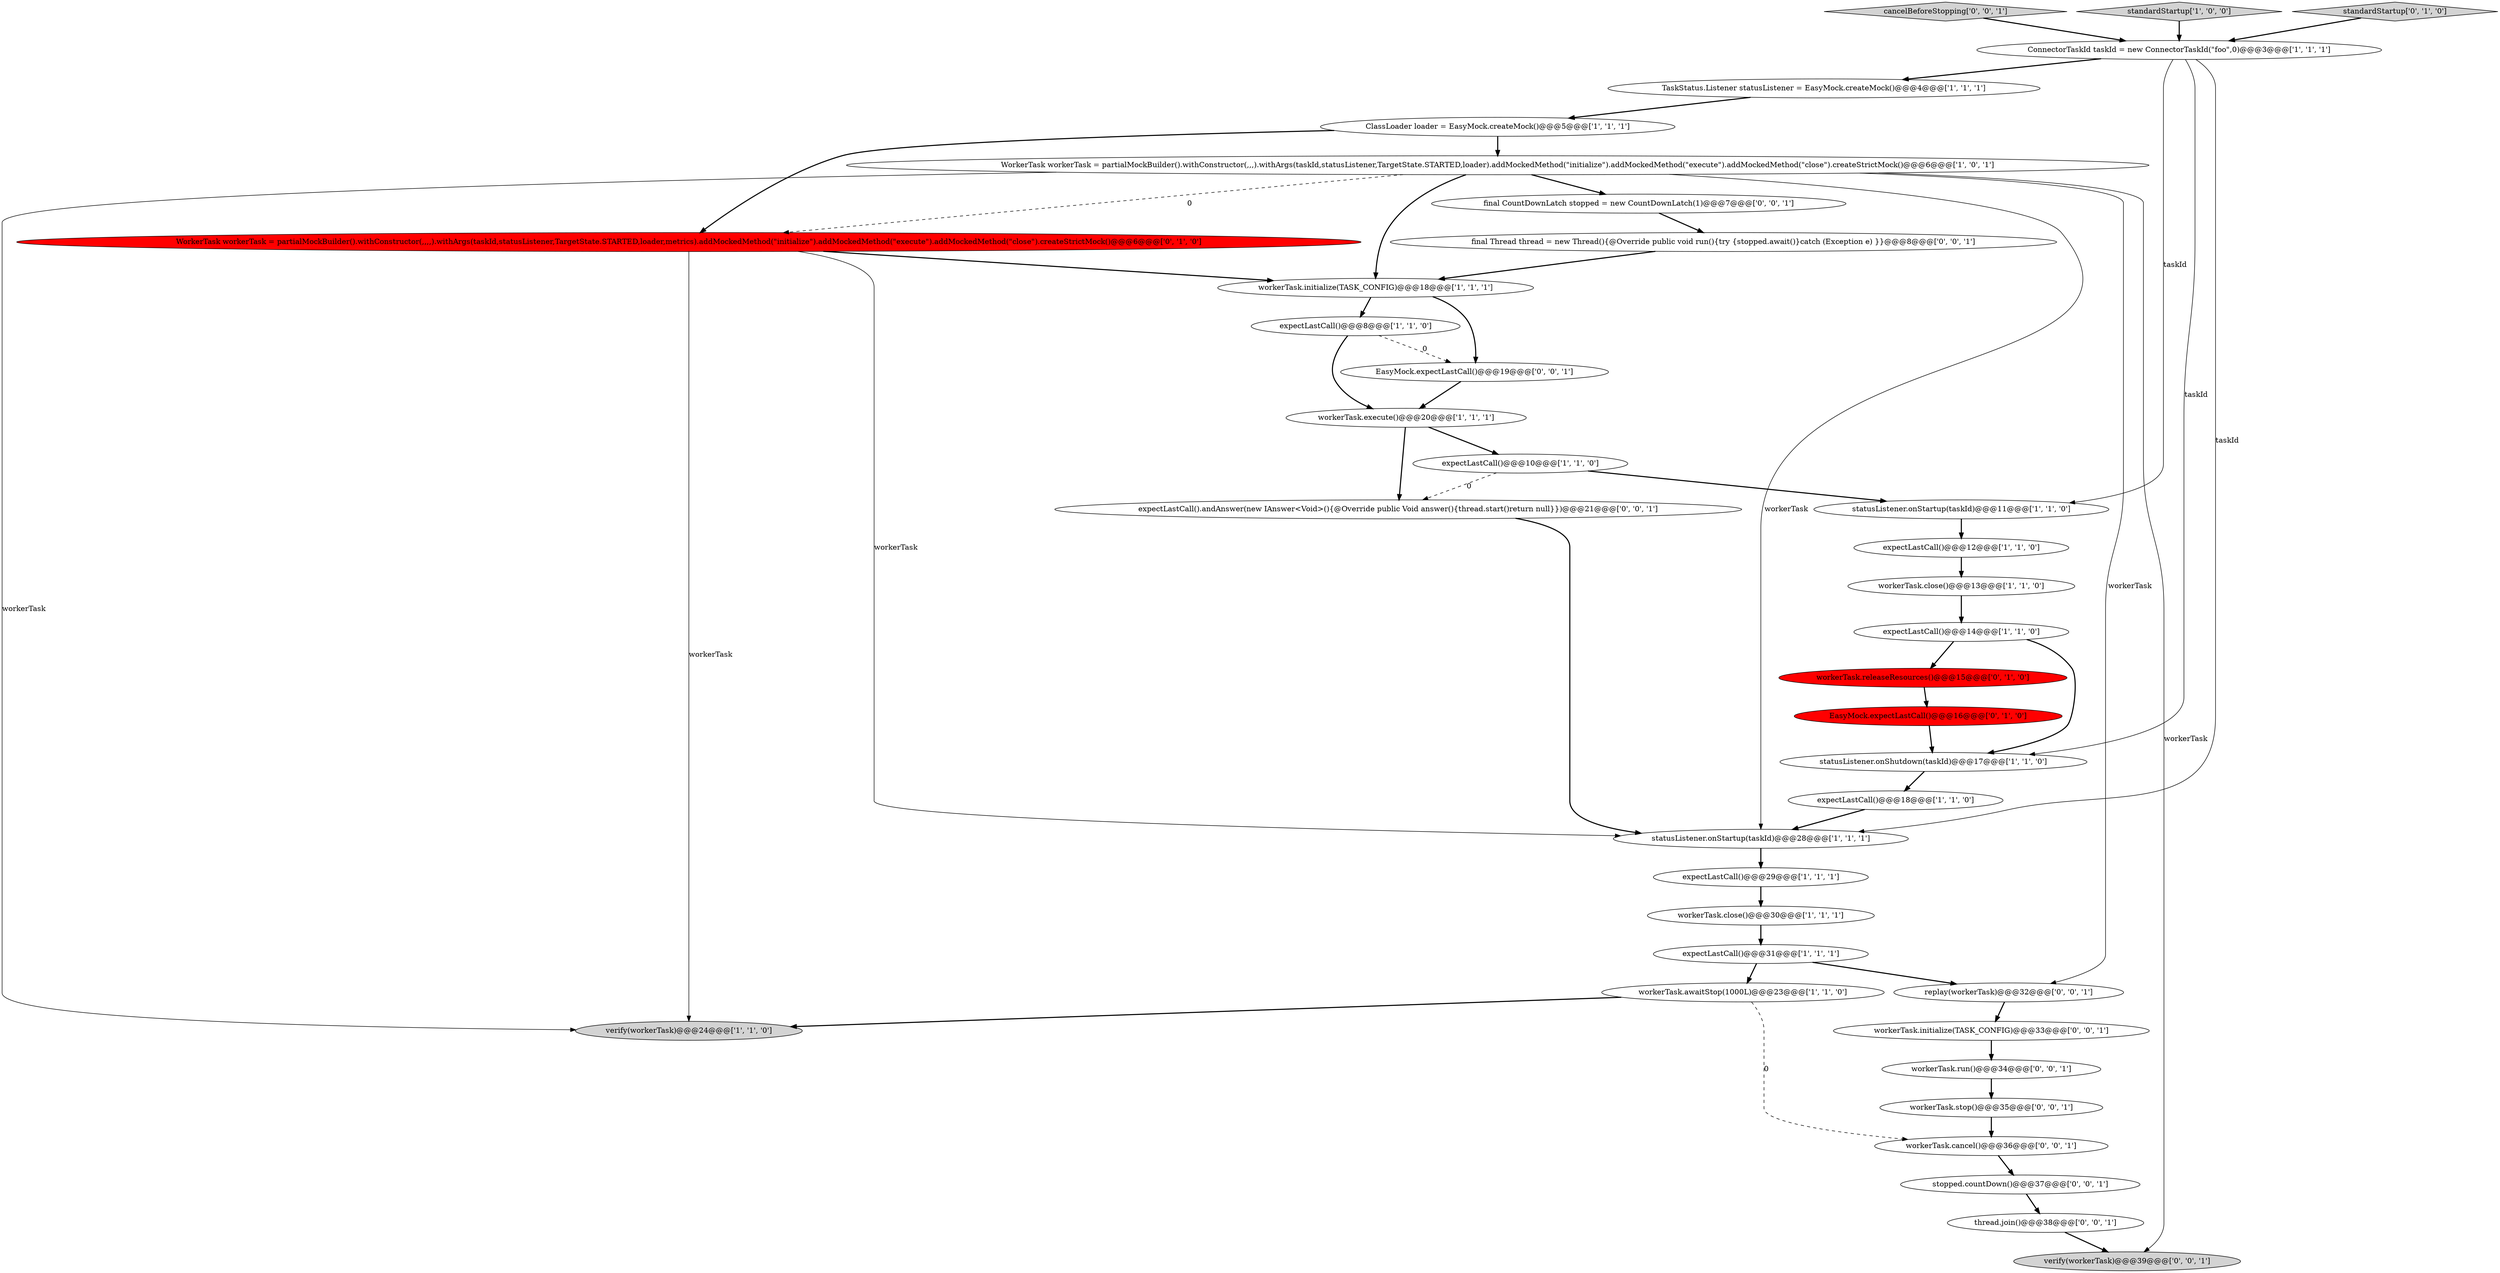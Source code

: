 digraph {
17 [style = filled, label = "expectLastCall()@@@29@@@['1', '1', '1']", fillcolor = white, shape = ellipse image = "AAA0AAABBB1BBB"];
12 [style = filled, label = "statusListener.onStartup(taskId)@@@11@@@['1', '1', '0']", fillcolor = white, shape = ellipse image = "AAA0AAABBB1BBB"];
11 [style = filled, label = "expectLastCall()@@@18@@@['1', '1', '0']", fillcolor = white, shape = ellipse image = "AAA0AAABBB1BBB"];
22 [style = filled, label = "workerTask.releaseResources()@@@15@@@['0', '1', '0']", fillcolor = red, shape = ellipse image = "AAA1AAABBB2BBB"];
26 [style = filled, label = "replay(workerTask)@@@32@@@['0', '0', '1']", fillcolor = white, shape = ellipse image = "AAA0AAABBB3BBB"];
9 [style = filled, label = "workerTask.close()@@@13@@@['1', '1', '0']", fillcolor = white, shape = ellipse image = "AAA0AAABBB1BBB"];
20 [style = filled, label = "expectLastCall()@@@31@@@['1', '1', '1']", fillcolor = white, shape = ellipse image = "AAA0AAABBB1BBB"];
3 [style = filled, label = "statusListener.onStartup(taskId)@@@28@@@['1', '1', '1']", fillcolor = white, shape = ellipse image = "AAA0AAABBB1BBB"];
29 [style = filled, label = "final CountDownLatch stopped = new CountDownLatch(1)@@@7@@@['0', '0', '1']", fillcolor = white, shape = ellipse image = "AAA0AAABBB3BBB"];
36 [style = filled, label = "thread.join()@@@38@@@['0', '0', '1']", fillcolor = white, shape = ellipse image = "AAA0AAABBB3BBB"];
37 [style = filled, label = "final Thread thread = new Thread(){@Override public void run(){try {stopped.await()}catch (Exception e) }}@@@8@@@['0', '0', '1']", fillcolor = white, shape = ellipse image = "AAA0AAABBB3BBB"];
18 [style = filled, label = "ConnectorTaskId taskId = new ConnectorTaskId(\"foo\",0)@@@3@@@['1', '1', '1']", fillcolor = white, shape = ellipse image = "AAA0AAABBB1BBB"];
35 [style = filled, label = "cancelBeforeStopping['0', '0', '1']", fillcolor = lightgray, shape = diamond image = "AAA0AAABBB3BBB"];
30 [style = filled, label = "workerTask.initialize(TASK_CONFIG)@@@33@@@['0', '0', '1']", fillcolor = white, shape = ellipse image = "AAA0AAABBB3BBB"];
5 [style = filled, label = "workerTask.initialize(TASK_CONFIG)@@@18@@@['1', '1', '1']", fillcolor = white, shape = ellipse image = "AAA0AAABBB1BBB"];
25 [style = filled, label = "workerTask.stop()@@@35@@@['0', '0', '1']", fillcolor = white, shape = ellipse image = "AAA0AAABBB3BBB"];
6 [style = filled, label = "statusListener.onShutdown(taskId)@@@17@@@['1', '1', '0']", fillcolor = white, shape = ellipse image = "AAA0AAABBB1BBB"];
24 [style = filled, label = "WorkerTask workerTask = partialMockBuilder().withConstructor(,,,,).withArgs(taskId,statusListener,TargetState.STARTED,loader,metrics).addMockedMethod(\"initialize\").addMockedMethod(\"execute\").addMockedMethod(\"close\").createStrictMock()@@@6@@@['0', '1', '0']", fillcolor = red, shape = ellipse image = "AAA1AAABBB2BBB"];
21 [style = filled, label = "EasyMock.expectLastCall()@@@16@@@['0', '1', '0']", fillcolor = red, shape = ellipse image = "AAA1AAABBB2BBB"];
33 [style = filled, label = "EasyMock.expectLastCall()@@@19@@@['0', '0', '1']", fillcolor = white, shape = ellipse image = "AAA0AAABBB3BBB"];
16 [style = filled, label = "expectLastCall()@@@10@@@['1', '1', '0']", fillcolor = white, shape = ellipse image = "AAA0AAABBB1BBB"];
31 [style = filled, label = "workerTask.run()@@@34@@@['0', '0', '1']", fillcolor = white, shape = ellipse image = "AAA0AAABBB3BBB"];
1 [style = filled, label = "workerTask.awaitStop(1000L)@@@23@@@['1', '1', '0']", fillcolor = white, shape = ellipse image = "AAA0AAABBB1BBB"];
7 [style = filled, label = "standardStartup['1', '0', '0']", fillcolor = lightgray, shape = diamond image = "AAA0AAABBB1BBB"];
27 [style = filled, label = "stopped.countDown()@@@37@@@['0', '0', '1']", fillcolor = white, shape = ellipse image = "AAA0AAABBB3BBB"];
10 [style = filled, label = "ClassLoader loader = EasyMock.createMock()@@@5@@@['1', '1', '1']", fillcolor = white, shape = ellipse image = "AAA0AAABBB1BBB"];
13 [style = filled, label = "expectLastCall()@@@12@@@['1', '1', '0']", fillcolor = white, shape = ellipse image = "AAA0AAABBB1BBB"];
34 [style = filled, label = "workerTask.cancel()@@@36@@@['0', '0', '1']", fillcolor = white, shape = ellipse image = "AAA0AAABBB3BBB"];
0 [style = filled, label = "expectLastCall()@@@8@@@['1', '1', '0']", fillcolor = white, shape = ellipse image = "AAA0AAABBB1BBB"];
19 [style = filled, label = "TaskStatus.Listener statusListener = EasyMock.createMock()@@@4@@@['1', '1', '1']", fillcolor = white, shape = ellipse image = "AAA0AAABBB1BBB"];
28 [style = filled, label = "expectLastCall().andAnswer(new IAnswer<Void>(){@Override public Void answer(){thread.start()return null}})@@@21@@@['0', '0', '1']", fillcolor = white, shape = ellipse image = "AAA0AAABBB3BBB"];
32 [style = filled, label = "verify(workerTask)@@@39@@@['0', '0', '1']", fillcolor = lightgray, shape = ellipse image = "AAA0AAABBB3BBB"];
15 [style = filled, label = "workerTask.close()@@@30@@@['1', '1', '1']", fillcolor = white, shape = ellipse image = "AAA0AAABBB1BBB"];
2 [style = filled, label = "workerTask.execute()@@@20@@@['1', '1', '1']", fillcolor = white, shape = ellipse image = "AAA0AAABBB1BBB"];
4 [style = filled, label = "WorkerTask workerTask = partialMockBuilder().withConstructor(,,,).withArgs(taskId,statusListener,TargetState.STARTED,loader).addMockedMethod(\"initialize\").addMockedMethod(\"execute\").addMockedMethod(\"close\").createStrictMock()@@@6@@@['1', '0', '1']", fillcolor = white, shape = ellipse image = "AAA0AAABBB1BBB"];
14 [style = filled, label = "verify(workerTask)@@@24@@@['1', '1', '0']", fillcolor = lightgray, shape = ellipse image = "AAA0AAABBB1BBB"];
23 [style = filled, label = "standardStartup['0', '1', '0']", fillcolor = lightgray, shape = diamond image = "AAA0AAABBB2BBB"];
8 [style = filled, label = "expectLastCall()@@@14@@@['1', '1', '0']", fillcolor = white, shape = ellipse image = "AAA0AAABBB1BBB"];
24->14 [style = solid, label="workerTask"];
4->14 [style = solid, label="workerTask"];
27->36 [style = bold, label=""];
31->25 [style = bold, label=""];
35->18 [style = bold, label=""];
25->34 [style = bold, label=""];
21->6 [style = bold, label=""];
5->33 [style = bold, label=""];
4->3 [style = solid, label="workerTask"];
20->26 [style = bold, label=""];
10->24 [style = bold, label=""];
1->34 [style = dashed, label="0"];
0->2 [style = bold, label=""];
18->19 [style = bold, label=""];
22->21 [style = bold, label=""];
18->6 [style = solid, label="taskId"];
36->32 [style = bold, label=""];
19->10 [style = bold, label=""];
4->32 [style = solid, label="workerTask"];
8->6 [style = bold, label=""];
4->29 [style = bold, label=""];
29->37 [style = bold, label=""];
20->1 [style = bold, label=""];
9->8 [style = bold, label=""];
24->5 [style = bold, label=""];
8->22 [style = bold, label=""];
24->3 [style = solid, label="workerTask"];
26->30 [style = bold, label=""];
37->5 [style = bold, label=""];
18->3 [style = solid, label="taskId"];
12->13 [style = bold, label=""];
5->0 [style = bold, label=""];
11->3 [style = bold, label=""];
30->31 [style = bold, label=""];
18->12 [style = solid, label="taskId"];
15->20 [style = bold, label=""];
6->11 [style = bold, label=""];
0->33 [style = dashed, label="0"];
17->15 [style = bold, label=""];
10->4 [style = bold, label=""];
7->18 [style = bold, label=""];
3->17 [style = bold, label=""];
1->14 [style = bold, label=""];
13->9 [style = bold, label=""];
28->3 [style = bold, label=""];
4->24 [style = dashed, label="0"];
16->28 [style = dashed, label="0"];
4->5 [style = bold, label=""];
16->12 [style = bold, label=""];
23->18 [style = bold, label=""];
33->2 [style = bold, label=""];
2->28 [style = bold, label=""];
34->27 [style = bold, label=""];
4->26 [style = solid, label="workerTask"];
2->16 [style = bold, label=""];
}
